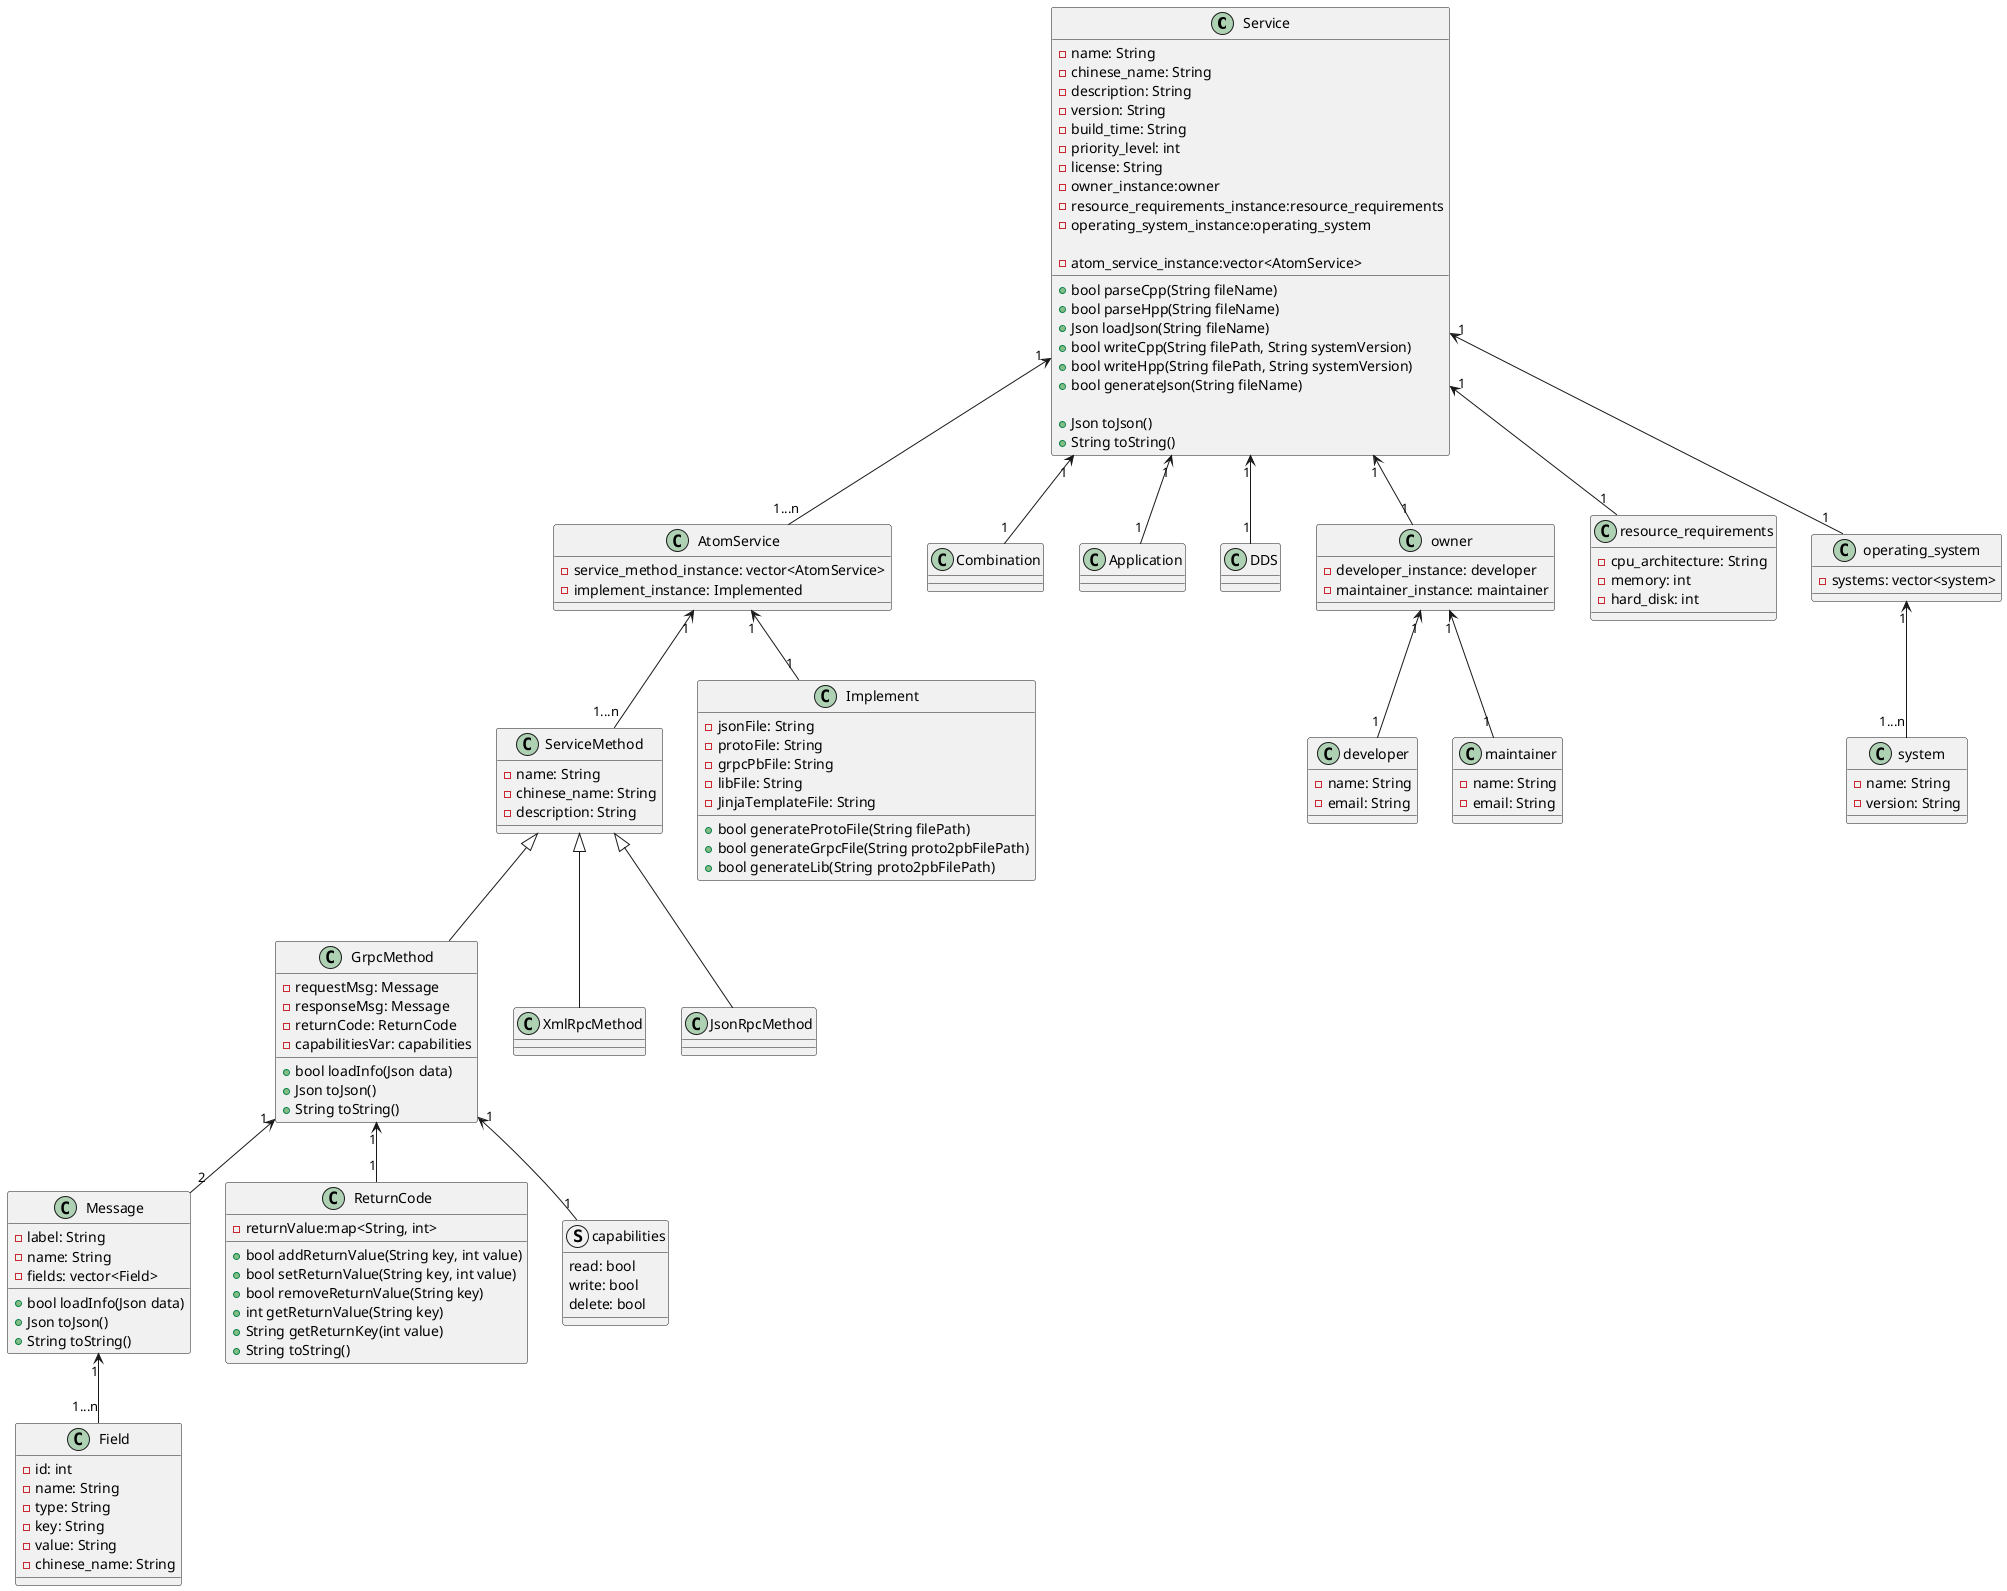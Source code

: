 @startuml
'https://plantuml.com/class-diagram

class Service
class Message
class ServiceMethod
class GrpcMethod
class XmlRpcMethod
class JsonRpcMethod
class ReturnCode
class AtomService
class Implement
class Combination
class Application
class DDS



AtomService "1"<--"1...n" ServiceMethod
AtomService "1"<--"1" Implement

GrpcMethod "1"<--"2" Message
GrpcMethod "1"<--"1" ReturnCode

Service "1"<--"1...n" AtomService
Service "1"<--"1" Combination
Service "1"<--"1" Application
Service "1"<--"1" DDS


ServiceMethod <|-- GrpcMethod
ServiceMethod <|-- XmlRpcMethod
ServiceMethod <|-- JsonRpcMethod


class owner {
	-developer_instance: developer
	-maintainer_instance: maintainer
}

class developer {
		-name: String
		-email: String
}

class maintainer {
		-name: String
		-email: String
}


class resource_requirements {
    -cpu_architecture: String
    -memory: int
    -hard_disk: int
}

class system {
    -name: String
    -version: String
}

class operating_system {
    -systems: vector<system>
}


'Service "1"<--"1" developer
'Service "1"<--"1" maintainer
Service "1"<--"1" owner
owner "1"<--"1" developer
owner "1"<--"1" maintainer
Service "1"<--"1" resource_requirements
Service "1"<--"1" operating_system
operating_system "1"<--"1...n" system




class Service {
    -name: String
    -chinese_name: String
    -description: String
    -version: String
    -build_time: String
    -priority_level: int
    -license: String
    -owner_instance:owner
    -resource_requirements_instance:resource_requirements
    -operating_system_instance:operating_system

    -atom_service_instance:vector<AtomService>

    '+String loadFile(String filePath)
    +bool parseCpp(String fileName)
    +bool parseHpp(String fileName)
    +Json loadJson(String fileName)
    +bool writeCpp(String filePath, String systemVersion)
    +bool writeHpp(String filePath, String systemVersion)
    +bool generateJson(String fileName)

    +Json toJson()
    +String toString()
}
class AtomService{
    -service_method_instance: vector<AtomService>
    -implement_instance: Implemented
}
class Implement {
    -jsonFile: String
    -protoFile: String
    -grpcPbFile: String
    -libFile: String
    -JinjaTemplateFile: String

    +bool generateProtoFile(String filePath)
    +bool generateGrpcFile(String proto2pbFilePath)
    +bool generateLib(String proto2pbFilePath)
}



struct capabilities {
    read: bool
    write: bool
    delete: bool
}

GrpcMethod "1"<--"1" capabilities

class ServiceMethod {
    -name: String
    -chinese_name: String
    -description: String
}


class GrpcMethod {

    -requestMsg: Message
    -responseMsg: Message
    -returnCode: ReturnCode
    -capabilitiesVar: capabilities

    +bool loadInfo(Json data)
    +Json toJson()
    +String toString()
}

class ReturnCode {
    -returnValue:map<String, int>

    +bool addReturnValue(String key, int value)
    +bool setReturnValue(String key, int value)
    +bool removeReturnValue(String key)
    +int getReturnValue(String key)
    +String getReturnKey(int value)
		+String toString()
}

class Field {
    -id: int
    -name: String
    -type: String
    -key: String
    -value: String
    -chinese_name: String
}

Message "1"<--"1...n" Field

class Message {
    -label: String
    -name: String
    -fields: vector<Field>

    +bool loadInfo(Json data)
    +Json toJson()
    +String toString()
}




@enduml